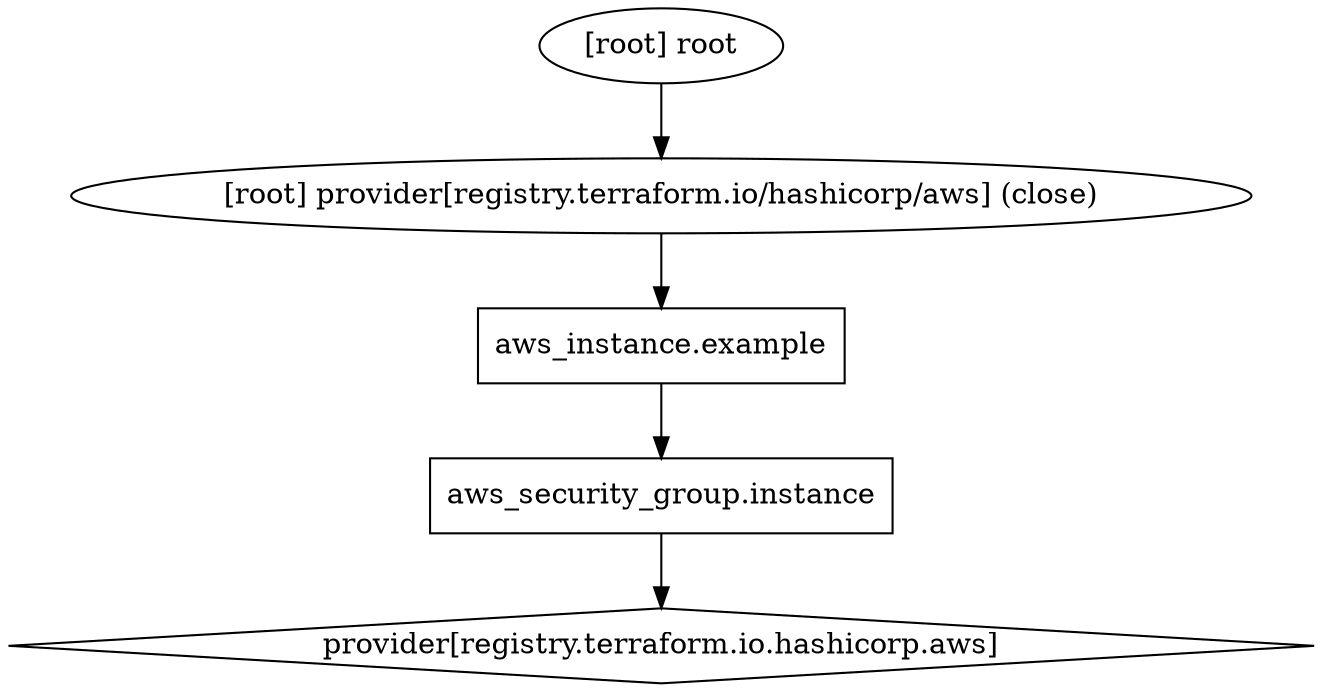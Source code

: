 digraph {
        compound = "true"
        newrank = "true"
        subgraph "root" {
                "[root] aws_instance.example (expand)" [label = "aws_instance.example", shape = "box"]
                "[root] aws_security_group.instance (expand)" [label = "aws_security_group.instance", shape = "box"]
                "[root] provider[registry.terraform.io.hashicorp.aws]" [label = "provider[registry.terraform.io.hashicorp.aws]", shape = "diamond"]
                "[root] aws_instance.example (expand)" -> "[root] aws_security_group.instance (expand)"
                "[root] aws_security_group.instance (expand)" -> "[root] provider[registry.terraform.io.hashicorp.aws]"
                "[root] provider[registry.terraform.io/hashicorp/aws] (close)" -> "[root] aws_instance.example (expand)"
                "[root] root" -> "[root] provider[registry.terraform.io/hashicorp/aws] (close)"
        }
}